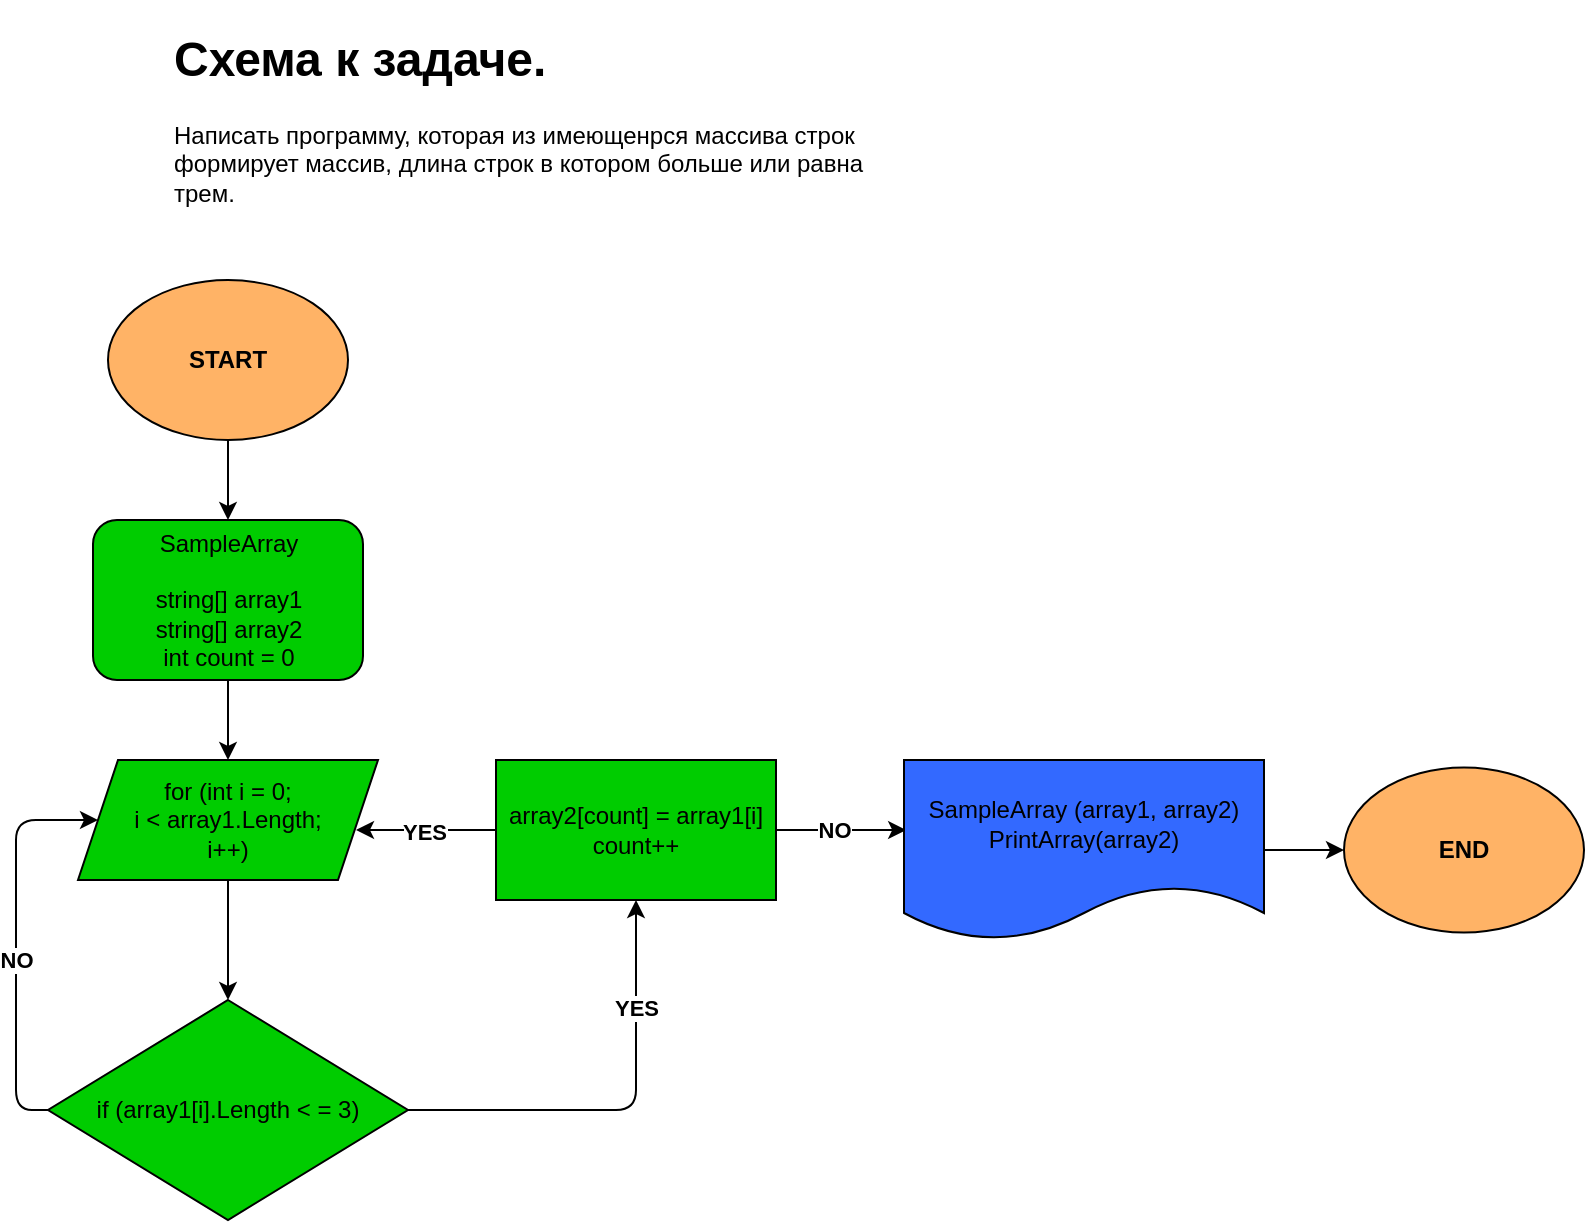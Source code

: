 <mxfile>
    <diagram id="wFmATt112lnpvltkx4JJ" name="Q1_scheme for test task">
        <mxGraphModel dx="1358" dy="713" grid="1" gridSize="10" guides="1" tooltips="1" connect="1" arrows="1" fold="1" page="1" pageScale="1" pageWidth="827" pageHeight="1169" math="0" shadow="0">
            <root>
                <mxCell id="0"/>
                <mxCell id="1" parent="0"/>
                <mxCell id="5" value="&lt;h1&gt;Схема к задаче.&lt;/h1&gt;&lt;p&gt;Написать программу, которая из имеющенрся массива строк формирует массив, длина строк в котором больше или равна трем.&lt;/p&gt;" style="text;html=1;strokeColor=none;fillColor=none;spacing=5;spacingTop=-20;whiteSpace=wrap;overflow=hidden;rounded=0;" parent="1" vertex="1">
                    <mxGeometry x="100" y="30" width="370" height="120" as="geometry"/>
                </mxCell>
                <mxCell id="7" style="edgeStyle=none;html=1;exitX=0.5;exitY=1;exitDx=0;exitDy=0;" parent="1" source="6" edge="1">
                    <mxGeometry relative="1" as="geometry">
                        <mxPoint x="132" y="280" as="targetPoint"/>
                    </mxGeometry>
                </mxCell>
                <mxCell id="6" value="&lt;b&gt;START&lt;/b&gt;" style="ellipse;whiteSpace=wrap;html=1;fillColor=#FFB366;" parent="1" vertex="1">
                    <mxGeometry x="72" y="160" width="120" height="80" as="geometry"/>
                </mxCell>
                <mxCell id="12" style="edgeStyle=none;html=1;exitX=0.5;exitY=1;exitDx=0;exitDy=0;" parent="1" source="9" edge="1">
                    <mxGeometry relative="1" as="geometry">
                        <mxPoint x="132" y="400" as="targetPoint"/>
                        <Array as="points">
                            <mxPoint x="132" y="380"/>
                        </Array>
                    </mxGeometry>
                </mxCell>
                <mxCell id="9" value="SampleArray&lt;br&gt;&lt;br&gt;string[] array1&lt;br&gt;string[] array2&lt;br&gt;int count = 0" style="rounded=1;whiteSpace=wrap;html=1;fillColor=#00CC00;" parent="1" vertex="1">
                    <mxGeometry x="64.5" y="280" width="135" height="80" as="geometry"/>
                </mxCell>
                <mxCell id="14" style="edgeStyle=none;html=1;exitX=0.5;exitY=1;exitDx=0;exitDy=0;" parent="1" source="13" edge="1">
                    <mxGeometry relative="1" as="geometry">
                        <mxPoint x="132" y="520" as="targetPoint"/>
                    </mxGeometry>
                </mxCell>
                <mxCell id="13" value="for (int i = 0;&lt;br&gt;i &amp;lt; array1.Length;&lt;br&gt;i++)" style="shape=parallelogram;perimeter=parallelogramPerimeter;whiteSpace=wrap;html=1;fixedSize=1;fillColor=#00CC00;" parent="1" vertex="1">
                    <mxGeometry x="57" y="400" width="150" height="60" as="geometry"/>
                </mxCell>
                <mxCell id="16" style="edgeStyle=none;html=1;shadow=0;entryX=0;entryY=0.5;entryDx=0;entryDy=0;exitX=0;exitY=0.5;exitDx=0;exitDy=0;" parent="1" edge="1" target="13" source="15">
                    <mxGeometry relative="1" as="geometry">
                        <mxPoint x="16" y="575" as="sourcePoint"/>
                        <mxPoint x="-14" y="440" as="targetPoint"/>
                        <Array as="points">
                            <mxPoint x="26" y="575"/>
                            <mxPoint x="26" y="430"/>
                        </Array>
                    </mxGeometry>
                </mxCell>
                <mxCell id="17" value="&lt;b&gt;NO&lt;/b&gt;" style="edgeLabel;html=1;align=center;verticalAlign=middle;resizable=0;points=[];" parent="16" vertex="1" connectable="0">
                    <mxGeometry x="0.249" y="-4" relative="1" as="geometry">
                        <mxPoint x="-4" y="35" as="offset"/>
                    </mxGeometry>
                </mxCell>
                <mxCell id="18" style="edgeStyle=none;html=1;entryX=0.5;entryY=1;entryDx=0;entryDy=0;exitX=1;exitY=0.5;exitDx=0;exitDy=0;" parent="1" source="15" target="19" edge="1">
                    <mxGeometry relative="1" as="geometry">
                        <mxPoint x="306" y="550" as="targetPoint"/>
                        <mxPoint x="386" y="590" as="sourcePoint"/>
                        <Array as="points">
                            <mxPoint x="336" y="575"/>
                        </Array>
                    </mxGeometry>
                </mxCell>
                <mxCell id="20" value="&lt;b&gt;YES&lt;/b&gt;" style="edgeLabel;html=1;align=center;verticalAlign=middle;resizable=0;points=[];" parent="18" vertex="1" connectable="0">
                    <mxGeometry x="-0.279" y="-2" relative="1" as="geometry">
                        <mxPoint x="35" y="-53" as="offset"/>
                    </mxGeometry>
                </mxCell>
                <mxCell id="15" value="if (array1[i].Length &amp;lt; = 3)" style="rhombus;whiteSpace=wrap;html=1;fillColor=#00CC00;" parent="1" vertex="1">
                    <mxGeometry x="42" y="520" width="180" height="110" as="geometry"/>
                </mxCell>
                <mxCell id="28" style="edgeStyle=none;html=1;exitX=0;exitY=0.5;exitDx=0;exitDy=0;" edge="1" parent="1" source="19">
                    <mxGeometry relative="1" as="geometry">
                        <mxPoint x="196" y="435" as="targetPoint"/>
                        <Array as="points"/>
                    </mxGeometry>
                </mxCell>
                <mxCell id="30" style="edgeStyle=none;html=1;exitX=1;exitY=0.5;exitDx=0;exitDy=0;entryX=0.006;entryY=0.389;entryDx=0;entryDy=0;entryPerimeter=0;" edge="1" parent="1" source="19" target="25">
                    <mxGeometry relative="1" as="geometry"/>
                </mxCell>
                <mxCell id="31" value="&lt;b&gt;NO&lt;/b&gt;" style="edgeLabel;html=1;align=center;verticalAlign=middle;resizable=0;points=[];" vertex="1" connectable="0" parent="30">
                    <mxGeometry x="0.419" y="-1" relative="1" as="geometry">
                        <mxPoint x="-17" y="-1" as="offset"/>
                    </mxGeometry>
                </mxCell>
                <mxCell id="19" value="array2[count] = array1[i]&lt;br&gt;count++" style="whiteSpace=wrap;html=1;fillColor=#00CC00;" parent="1" vertex="1">
                    <mxGeometry x="266" y="400" width="140" height="70" as="geometry"/>
                </mxCell>
                <mxCell id="32" style="edgeStyle=none;html=1;exitX=1;exitY=0.5;exitDx=0;exitDy=0;entryX=0;entryY=0.5;entryDx=0;entryDy=0;" edge="1" parent="1" source="25" target="27">
                    <mxGeometry relative="1" as="geometry"/>
                </mxCell>
                <mxCell id="25" value="SampleArray (array1, array2)&lt;br&gt;PrintArray(array2)" style="shape=document;whiteSpace=wrap;html=1;boundedLbl=1;fillColor=#3369FF;" parent="1" vertex="1">
                    <mxGeometry x="470" y="400" width="180" height="90" as="geometry"/>
                </mxCell>
                <mxCell id="27" value="&lt;b&gt;END&lt;/b&gt;" style="ellipse;whiteSpace=wrap;html=1;fillColor=#FFB366;" parent="1" vertex="1">
                    <mxGeometry x="690" y="403.75" width="120" height="82.5" as="geometry"/>
                </mxCell>
                <mxCell id="29" value="&lt;b&gt;YES&lt;/b&gt;" style="edgeLabel;html=1;align=center;verticalAlign=middle;resizable=0;points=[];" vertex="1" connectable="0" parent="1">
                    <mxGeometry x="306" y="470" as="geometry">
                        <mxPoint x="-76" y="-34" as="offset"/>
                    </mxGeometry>
                </mxCell>
            </root>
        </mxGraphModel>
    </diagram>
</mxfile>